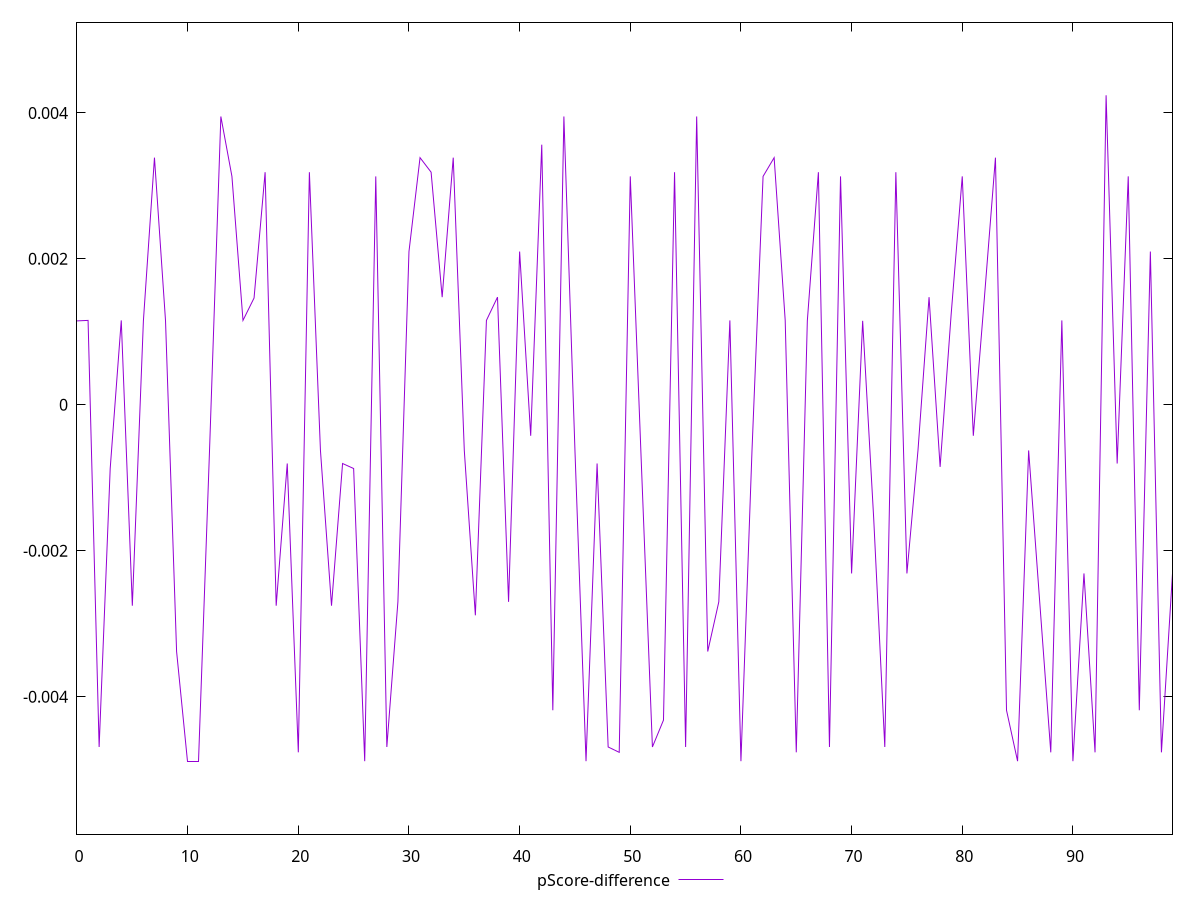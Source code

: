 reset

$pScoreDifference <<EOF
0 0.0011496773335717692
1 0.0011564989162072825
2 -0.004689471733857031
3 -0.0008735938469903171
4 0.0011564989162072825
5 -0.0027532351303925506
6 0.0011496773335717692
7 0.0033866443527755252
8 0.0011505099701654697
9 -0.0033810011804241147
10 -0.004883752116671913
11 -0.004883752116671913
12 -0.0005235047147064686
13 0.003950710999721663
14 0.003130096715253161
15 0.0011564989162072825
16 0.001463163842290005
17 0.0031873605519868176
18 -0.0027532351303925506
19 -0.0008045950432371551
20 -0.004762995021792837
21 0.0031873605519868176
22 -0.0006251390576321181
23 -0.0027532351303925506
24 -0.0008045950432371551
25 -0.0008735938469903171
26 -0.004883752116671913
27 0.003130096715253161
28 -0.004689471733857031
29 -0.0027005102157403593
30 0.002099855856947608
31 0.0033866443527755252
32 0.0031873605519868176
33 0.001475061946892231
34 0.0033866443527755252
35 -0.0006251390576321181
36 -0.002884998504946057
37 0.0011564989162072825
38 0.001475061946892231
39 -0.0027005102157403593
40 0.002099855856947608
41 -0.0004242705074622988
42 0.0035644432717110153
43 -0.004186393560176693
44 0.003950710999721663
45 -0.0006251390576321181
46 -0.004883752116671913
47 -0.0008045950432371551
48 -0.004689471733857031
49 -0.004762995021792837
50 0.003130096715253161
51 -0.0008045950432371551
52 -0.004689471733857031
53 -0.004321256603718904
54 0.0031873605519868176
55 -0.004689471733857031
56 0.003950710999721663
57 -0.0033810011804241147
58 -0.0027005102157403593
59 0.0011564989162072825
60 -0.004883752116671913
61 -0.0006251390576321181
62 0.003130096715253161
63 0.0033866443527755252
64 0.0011564989162072825
65 -0.004762995021792837
66 0.0011505099701654697
67 0.0031873605519868176
68 -0.004689471733857031
69 0.003130096715253161
70 -0.0023114049242128343
71 0.0011505099701654697
72 -0.0015659466138190914
73 -0.004689471733857031
74 0.0031873605519868176
75 -0.0023114049242128343
76 -0.0006251390576321181
77 0.001475061946892231
78 -0.0008509335941218887
79 0.001244572934327337
80 0.003130096715253161
81 -0.0004242705074622988
82 0.001463163842290005
83 0.0033866443527755252
84 -0.004186393560176693
85 -0.004883752116671913
86 -0.0006251390576321181
87 -0.0027005102157403593
88 -0.004762995021792837
89 0.0011564989162072825
90 -0.004883752116671913
91 -0.0023114049242128343
92 -0.004762995021792837
93 0.0042416864971815404
94 -0.0008045950432371551
95 0.003130096715253161
96 -0.004186393560176693
97 0.002099855856947608
98 -0.004762995021792837
99 -0.0023114049242128343
EOF

set key outside below
set xrange [0:99]
set yrange [-0.005883752116671913:0.0052416864971815405]
set trange [-0.005883752116671913:0.0052416864971815405]
set terminal svg size 640, 500 enhanced background rgb 'white'
set output "reports/report_00032_2021-02-25T10-28-15.087Z/max-potential-fid/samples/astro/pScore-difference/values.svg"

plot $pScoreDifference title "pScore-difference" with line

reset
